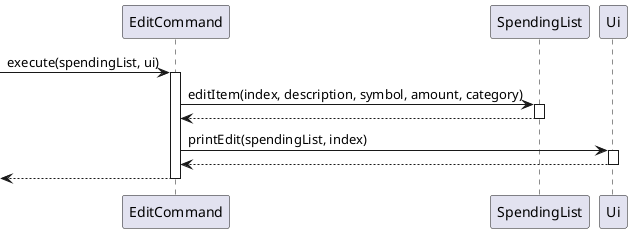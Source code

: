 @startuml
->EditCommand:execute(spendingList, ui)
activate EditCommand
EditCommand->SpendingList:editItem(index, description, symbol, amount, category)
activate SpendingList
SpendingList-->EditCommand:
deactivate SpendingList
EditCommand->Ui:printEdit(spendingList, index)
activate Ui
Ui-->EditCommand
deactivate Ui
<--EditCommand
deactivate EditCommand
@enduml